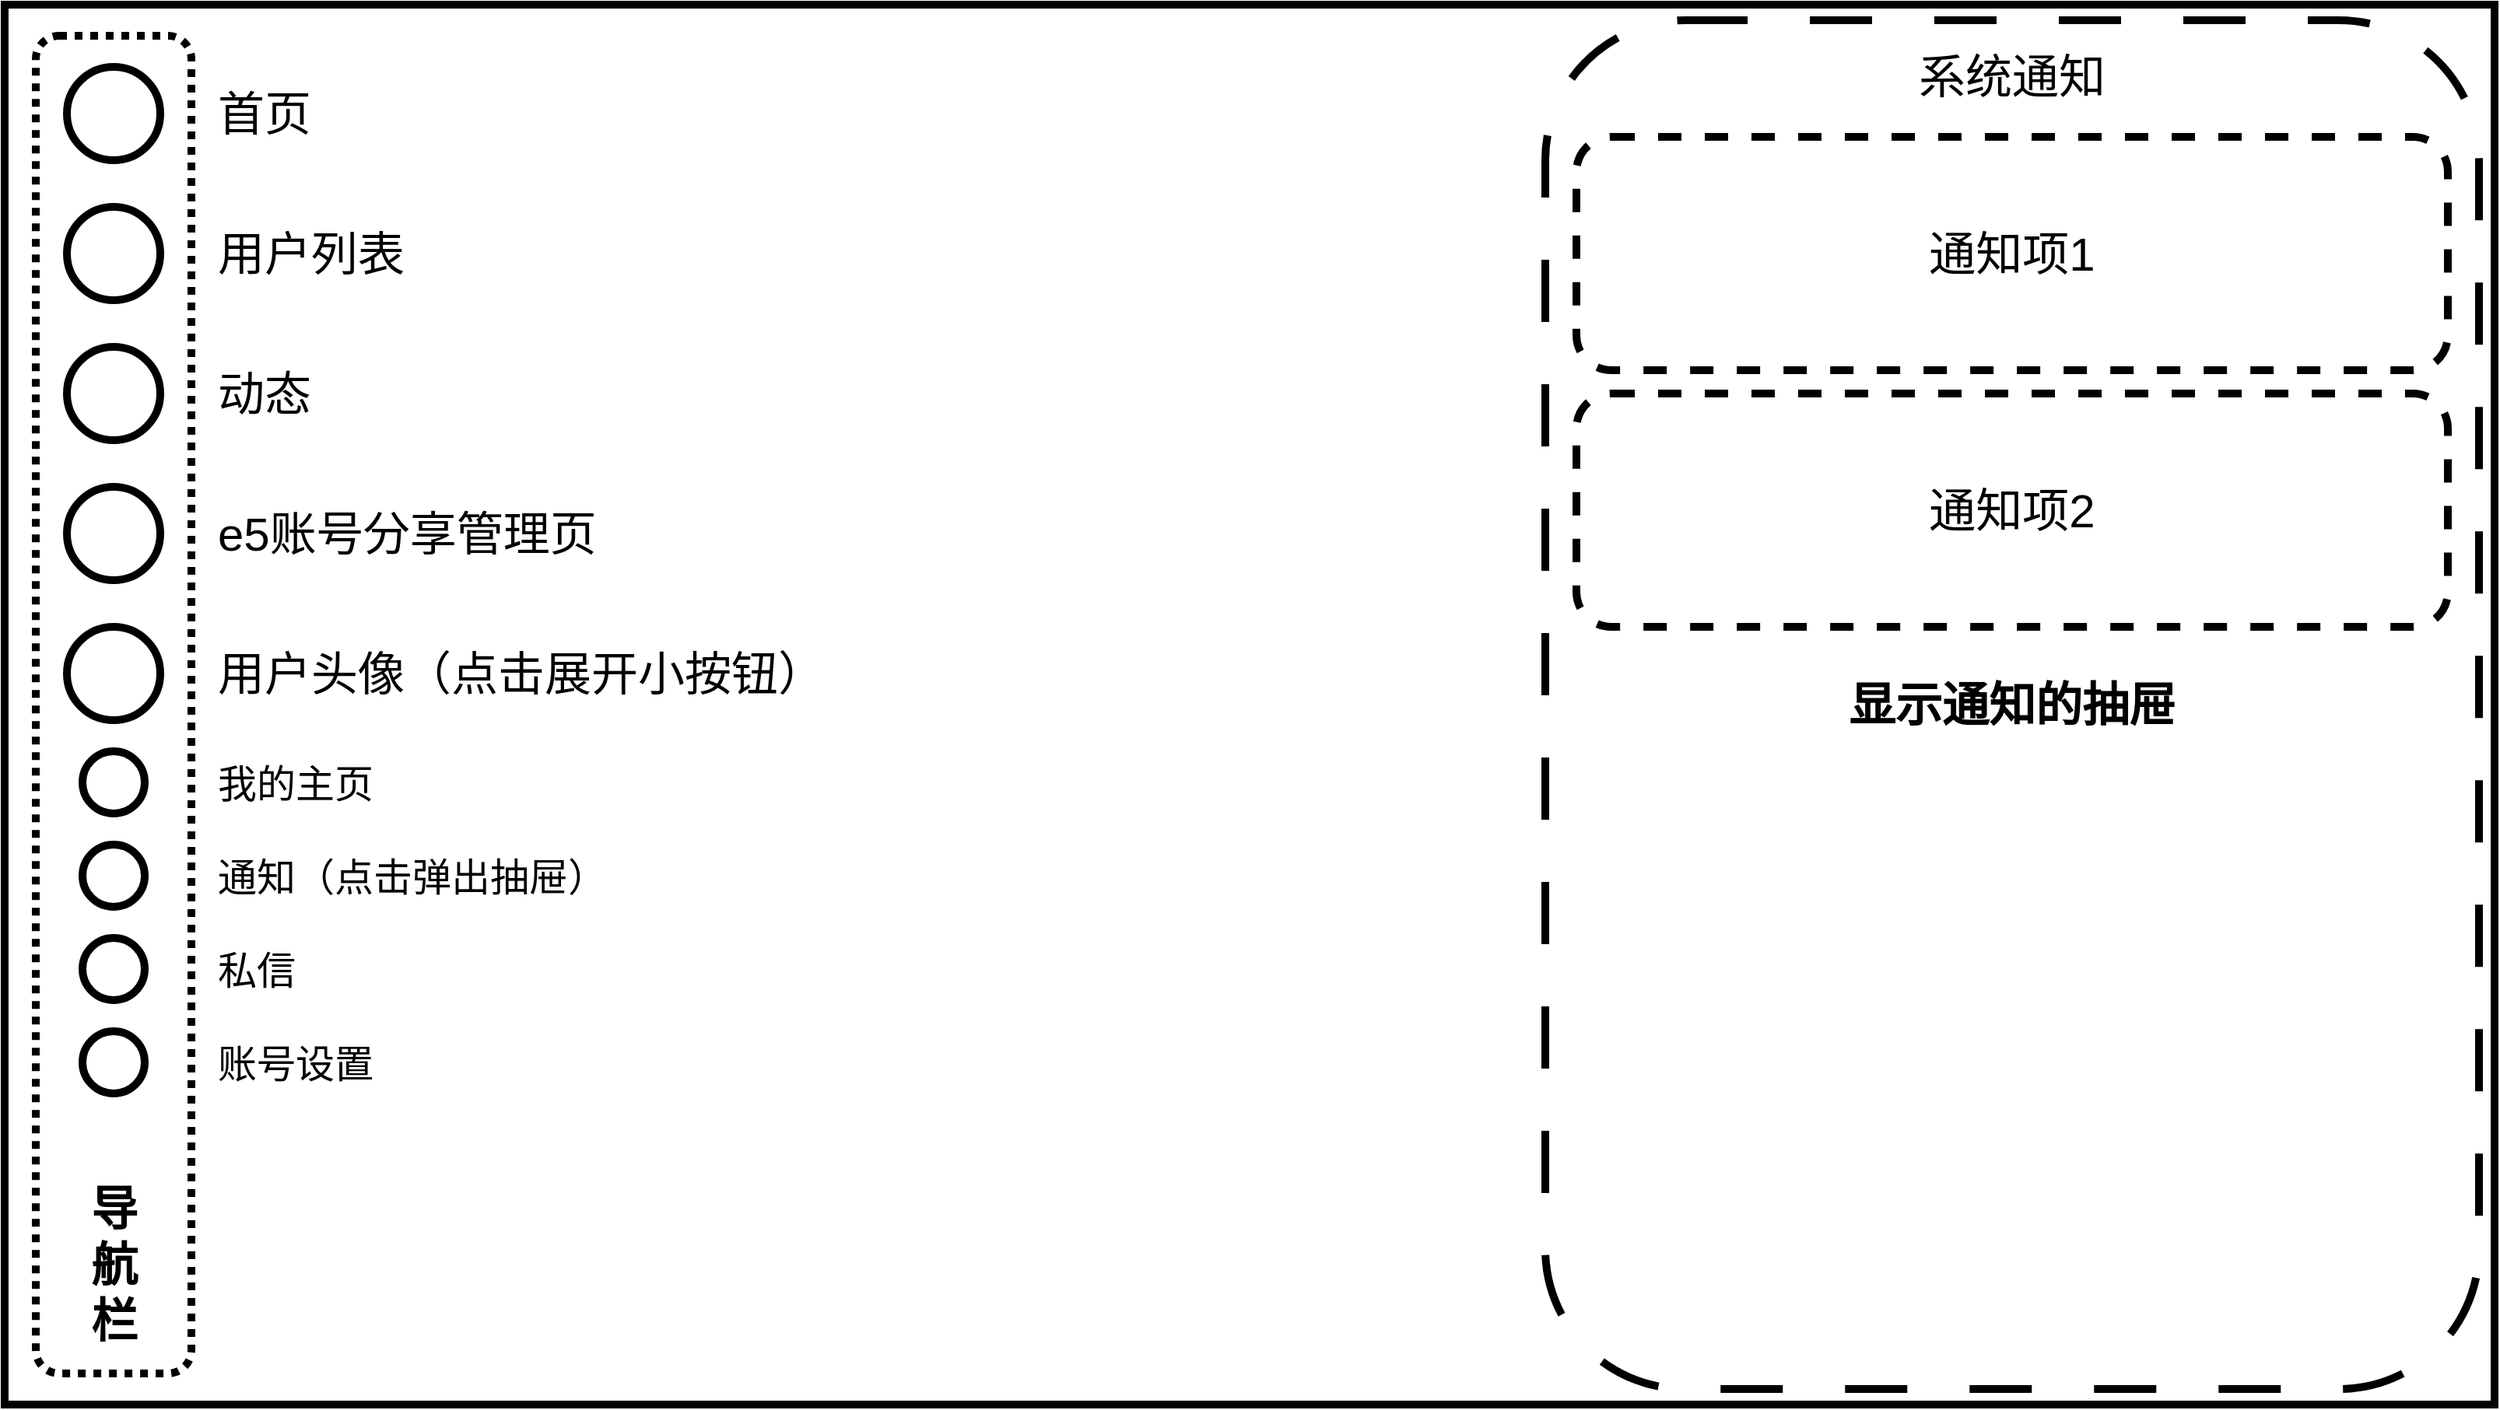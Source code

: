 <mxfile version="20.8.16" type="device"><diagram name="第 1 页" id="BV1UvAlCcR-qAv34K_nz"><mxGraphModel dx="1750" dy="1048" grid="1" gridSize="10" guides="1" tooltips="1" connect="1" arrows="1" fold="1" page="1" pageScale="1" pageWidth="2000" pageHeight="1100" math="0" shadow="0"><root><mxCell id="0"/><mxCell id="1" parent="0"/><mxCell id="CSagohN-ijSeMhLEt4I5-3" value="" style="rounded=0;whiteSpace=wrap;html=1;strokeColor=default;strokeWidth=5;fontFamily=Helvetica;fontSize=12;fontColor=default;fillColor=default;align=left;" parent="1" vertex="1"><mxGeometry x="120" y="40" width="1600" height="900" as="geometry"/></mxCell><mxCell id="CSagohN-ijSeMhLEt4I5-4" value="" style="rounded=1;whiteSpace=wrap;html=1;strokeColor=default;strokeWidth=5;fontFamily=Helvetica;fontSize=12;fontColor=default;fillColor=default;dashed=1;dashPattern=1 1;" parent="1" vertex="1"><mxGeometry x="140" y="60" width="100" height="860" as="geometry"/></mxCell><mxCell id="CSagohN-ijSeMhLEt4I5-5" value="&lt;font style=&quot;font-size: 30px;&quot;&gt;导&lt;br&gt;航&lt;br&gt;栏&lt;/font&gt;" style="text;strokeColor=none;fillColor=none;html=1;fontSize=12;fontStyle=1;verticalAlign=middle;align=center;fontFamily=Helvetica;fontColor=default;" parent="1" vertex="1"><mxGeometry x="165" y="790" width="50" height="120" as="geometry"/></mxCell><mxCell id="CSagohN-ijSeMhLEt4I5-6" value="" style="ellipse;whiteSpace=wrap;html=1;aspect=fixed;rounded=1;strokeColor=default;strokeWidth=5;fontFamily=Helvetica;fontSize=30;fontColor=default;fillColor=default;" parent="1" vertex="1"><mxGeometry x="160" y="80" width="60" height="60" as="geometry"/></mxCell><mxCell id="CSagohN-ijSeMhLEt4I5-7" value="" style="ellipse;whiteSpace=wrap;html=1;aspect=fixed;rounded=1;strokeColor=default;strokeWidth=5;fontFamily=Helvetica;fontSize=30;fontColor=default;fillColor=default;" parent="1" vertex="1"><mxGeometry x="160" y="170" width="60" height="60" as="geometry"/></mxCell><mxCell id="CSagohN-ijSeMhLEt4I5-8" value="" style="ellipse;whiteSpace=wrap;html=1;aspect=fixed;rounded=1;strokeColor=default;strokeWidth=5;fontFamily=Helvetica;fontSize=30;fontColor=default;fillColor=default;" parent="1" vertex="1"><mxGeometry x="160" y="260" width="60" height="60" as="geometry"/></mxCell><mxCell id="CSagohN-ijSeMhLEt4I5-9" value="" style="ellipse;whiteSpace=wrap;html=1;aspect=fixed;rounded=1;strokeColor=default;strokeWidth=5;fontFamily=Helvetica;fontSize=30;fontColor=default;fillColor=default;" parent="1" vertex="1"><mxGeometry x="160" y="350" width="60" height="60" as="geometry"/></mxCell><mxCell id="V4Aq7ofqB6djaBwlUDsM-3" value="&lt;font style=&quot;font-size: 30px;&quot;&gt;用户列表&lt;/font&gt;" style="text;html=1;strokeColor=none;fillColor=none;align=left;verticalAlign=middle;whiteSpace=wrap;rounded=0;" vertex="1" parent="1"><mxGeometry x="255" y="185" width="150" height="30" as="geometry"/></mxCell><mxCell id="V4Aq7ofqB6djaBwlUDsM-4" value="&lt;font style=&quot;font-size: 30px;&quot;&gt;动态&lt;/font&gt;" style="text;html=1;strokeColor=none;fillColor=none;align=left;verticalAlign=middle;whiteSpace=wrap;rounded=0;" vertex="1" parent="1"><mxGeometry x="255" y="275" width="120" height="30" as="geometry"/></mxCell><mxCell id="V4Aq7ofqB6djaBwlUDsM-6" value="&lt;font style=&quot;font-size: 30px;&quot;&gt;首页&lt;/font&gt;" style="text;html=1;strokeColor=none;fillColor=none;align=left;verticalAlign=middle;whiteSpace=wrap;rounded=0;" vertex="1" parent="1"><mxGeometry x="255" y="95" width="150" height="30" as="geometry"/></mxCell><mxCell id="V4Aq7ofqB6djaBwlUDsM-7" value="&lt;span style=&quot;font-size: 30px;&quot;&gt;e5账号分享管理页&lt;/span&gt;" style="text;html=1;strokeColor=none;fillColor=none;align=left;verticalAlign=middle;whiteSpace=wrap;rounded=0;" vertex="1" parent="1"><mxGeometry x="255" y="365" width="275" height="30" as="geometry"/></mxCell><mxCell id="V4Aq7ofqB6djaBwlUDsM-8" value="" style="ellipse;whiteSpace=wrap;html=1;aspect=fixed;rounded=1;strokeColor=default;strokeWidth=5;fontFamily=Helvetica;fontSize=30;fontColor=default;fillColor=default;" vertex="1" parent="1"><mxGeometry x="160" y="440" width="60" height="60" as="geometry"/></mxCell><mxCell id="V4Aq7ofqB6djaBwlUDsM-9" value="&lt;font style=&quot;font-size: 30px;&quot;&gt;用户头像（点击展开小按钮）&lt;/font&gt;" style="text;html=1;strokeColor=none;fillColor=none;align=left;verticalAlign=middle;whiteSpace=wrap;rounded=0;" vertex="1" parent="1"><mxGeometry x="255" y="455" width="415" height="30" as="geometry"/></mxCell><mxCell id="V4Aq7ofqB6djaBwlUDsM-10" value="" style="ellipse;whiteSpace=wrap;html=1;aspect=fixed;rounded=1;strokeColor=default;strokeWidth=5;fontFamily=Helvetica;fontSize=30;fontColor=default;fillColor=default;" vertex="1" parent="1"><mxGeometry x="170" y="520" width="40" height="40" as="geometry"/></mxCell><mxCell id="V4Aq7ofqB6djaBwlUDsM-12" value="&lt;span style=&quot;font-size: 25px;&quot;&gt;我的主页&lt;/span&gt;" style="text;html=1;strokeColor=none;fillColor=none;align=left;verticalAlign=middle;whiteSpace=wrap;rounded=0;" vertex="1" parent="1"><mxGeometry x="255" y="525" width="435" height="30" as="geometry"/></mxCell><mxCell id="V4Aq7ofqB6djaBwlUDsM-13" value="" style="ellipse;whiteSpace=wrap;html=1;aspect=fixed;rounded=1;strokeColor=default;strokeWidth=5;fontFamily=Helvetica;fontSize=30;fontColor=default;fillColor=default;" vertex="1" parent="1"><mxGeometry x="170" y="580" width="40" height="40" as="geometry"/></mxCell><mxCell id="V4Aq7ofqB6djaBwlUDsM-14" value="&lt;span style=&quot;font-size: 25px;&quot;&gt;通知（点击弹出抽屉）&lt;/span&gt;" style="text;html=1;strokeColor=none;fillColor=none;align=left;verticalAlign=middle;whiteSpace=wrap;rounded=0;" vertex="1" parent="1"><mxGeometry x="255" y="585" width="435" height="30" as="geometry"/></mxCell><mxCell id="V4Aq7ofqB6djaBwlUDsM-15" value="" style="ellipse;whiteSpace=wrap;html=1;aspect=fixed;rounded=1;strokeColor=default;strokeWidth=5;fontFamily=Helvetica;fontSize=30;fontColor=default;fillColor=default;" vertex="1" parent="1"><mxGeometry x="170" y="640" width="40" height="40" as="geometry"/></mxCell><mxCell id="V4Aq7ofqB6djaBwlUDsM-16" value="&lt;span style=&quot;font-size: 25px;&quot;&gt;私信&lt;/span&gt;" style="text;html=1;strokeColor=none;fillColor=none;align=left;verticalAlign=middle;whiteSpace=wrap;rounded=0;" vertex="1" parent="1"><mxGeometry x="255" y="645" width="435" height="30" as="geometry"/></mxCell><mxCell id="V4Aq7ofqB6djaBwlUDsM-18" value="&lt;font style=&quot;font-size: 30px;&quot;&gt;&lt;b&gt;显示通知的抽屉&lt;/b&gt;&lt;/font&gt;" style="rounded=1;whiteSpace=wrap;html=1;strokeColor=default;strokeWidth=5;fontFamily=Helvetica;fontSize=12;fontColor=default;fillColor=default;dashed=1;dashPattern=8 8;" vertex="1" parent="1"><mxGeometry x="1110" y="50" width="600" height="880" as="geometry"/></mxCell><mxCell id="V4Aq7ofqB6djaBwlUDsM-19" value="" style="ellipse;whiteSpace=wrap;html=1;aspect=fixed;rounded=1;strokeColor=default;strokeWidth=5;fontFamily=Helvetica;fontSize=30;fontColor=default;fillColor=default;" vertex="1" parent="1"><mxGeometry x="170" y="700" width="40" height="40" as="geometry"/></mxCell><mxCell id="V4Aq7ofqB6djaBwlUDsM-20" value="&lt;span style=&quot;font-size: 25px;&quot;&gt;账号设置&lt;/span&gt;" style="text;html=1;strokeColor=none;fillColor=none;align=left;verticalAlign=middle;whiteSpace=wrap;rounded=0;" vertex="1" parent="1"><mxGeometry x="255" y="705" width="435" height="30" as="geometry"/></mxCell><mxCell id="V4Aq7ofqB6djaBwlUDsM-22" value="通知项1" style="rounded=1;whiteSpace=wrap;html=1;dashed=1;fontSize=30;strokeWidth=5;" vertex="1" parent="1"><mxGeometry x="1130" y="125" width="560" height="150" as="geometry"/></mxCell><mxCell id="V4Aq7ofqB6djaBwlUDsM-23" value="系统通知" style="text;html=1;strokeColor=none;fillColor=none;align=center;verticalAlign=middle;whiteSpace=wrap;rounded=0;fontSize=30;" vertex="1" parent="1"><mxGeometry x="1310" y="71" width="200" height="30" as="geometry"/></mxCell><mxCell id="V4Aq7ofqB6djaBwlUDsM-24" value="通知项2" style="rounded=1;whiteSpace=wrap;html=1;dashed=1;fontSize=30;strokeWidth=5;" vertex="1" parent="1"><mxGeometry x="1130" y="290" width="560" height="150" as="geometry"/></mxCell></root></mxGraphModel></diagram></mxfile>